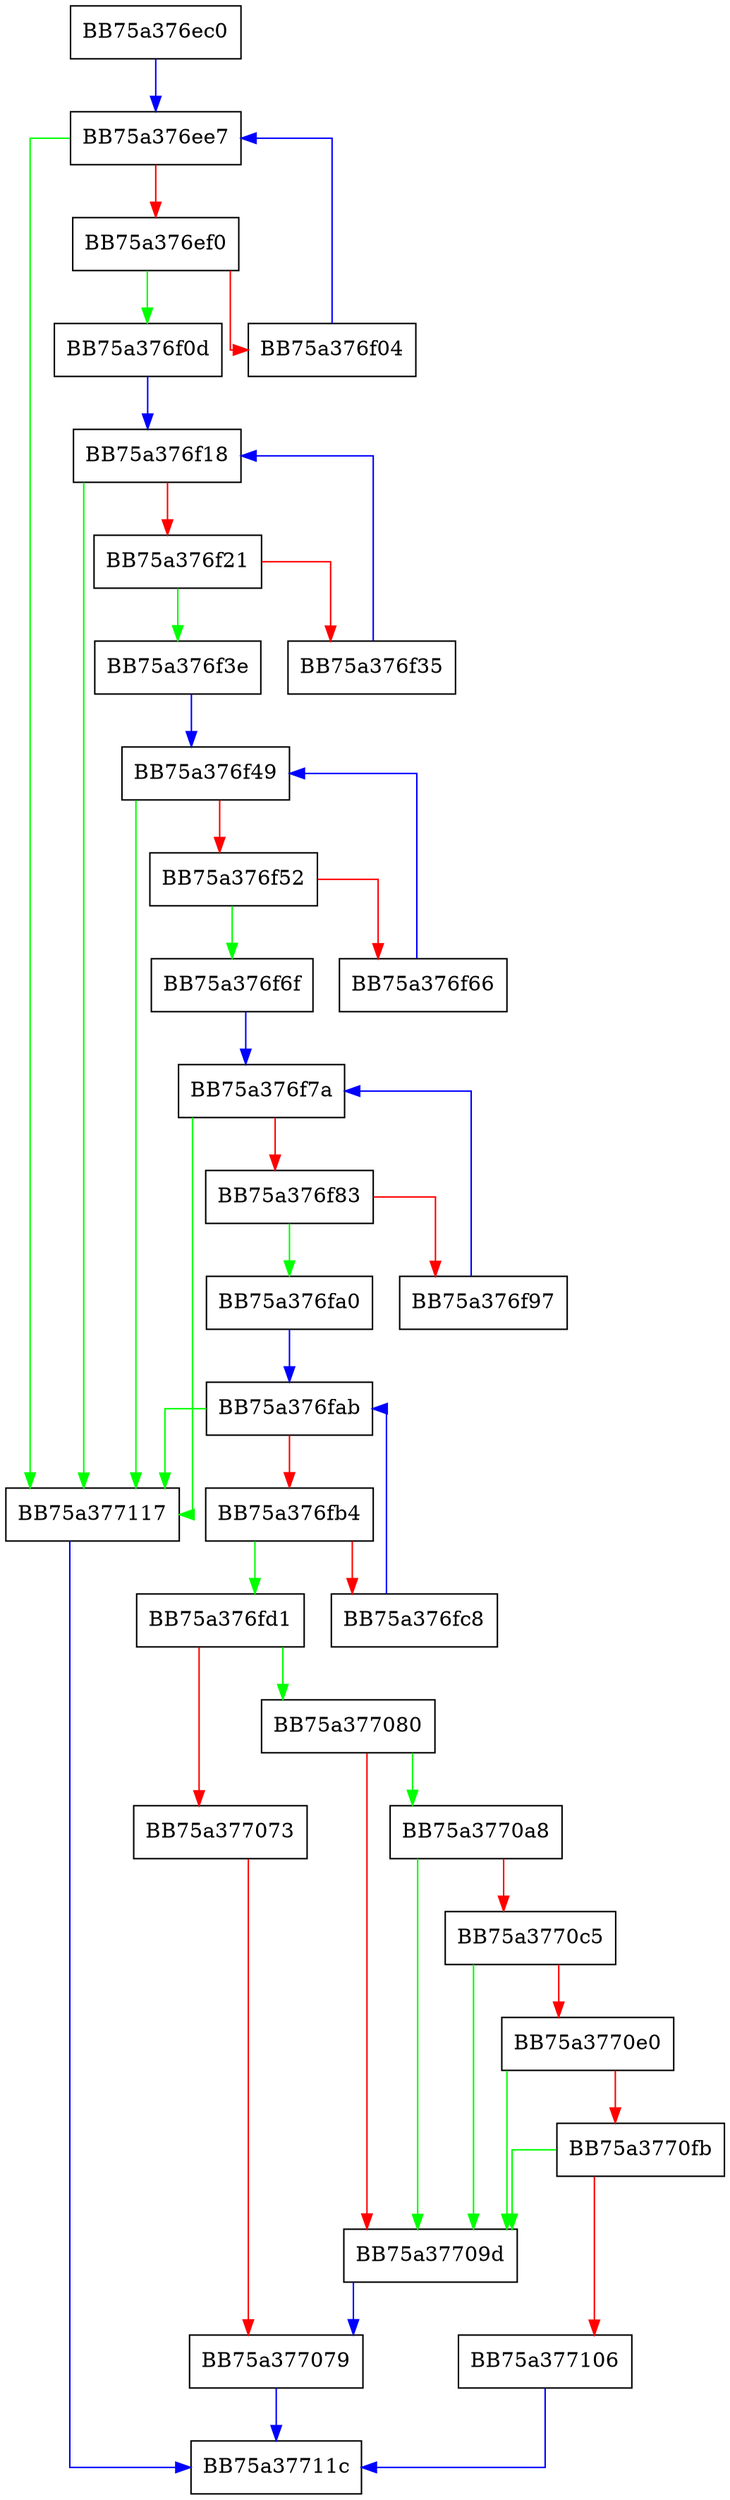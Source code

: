 digraph kcrce_init_module {
  node [shape="box"];
  graph [splines=ortho];
  BB75a376ec0 -> BB75a376ee7 [color="blue"];
  BB75a376ee7 -> BB75a377117 [color="green"];
  BB75a376ee7 -> BB75a376ef0 [color="red"];
  BB75a376ef0 -> BB75a376f0d [color="green"];
  BB75a376ef0 -> BB75a376f04 [color="red"];
  BB75a376f04 -> BB75a376ee7 [color="blue"];
  BB75a376f0d -> BB75a376f18 [color="blue"];
  BB75a376f18 -> BB75a377117 [color="green"];
  BB75a376f18 -> BB75a376f21 [color="red"];
  BB75a376f21 -> BB75a376f3e [color="green"];
  BB75a376f21 -> BB75a376f35 [color="red"];
  BB75a376f35 -> BB75a376f18 [color="blue"];
  BB75a376f3e -> BB75a376f49 [color="blue"];
  BB75a376f49 -> BB75a377117 [color="green"];
  BB75a376f49 -> BB75a376f52 [color="red"];
  BB75a376f52 -> BB75a376f6f [color="green"];
  BB75a376f52 -> BB75a376f66 [color="red"];
  BB75a376f66 -> BB75a376f49 [color="blue"];
  BB75a376f6f -> BB75a376f7a [color="blue"];
  BB75a376f7a -> BB75a377117 [color="green"];
  BB75a376f7a -> BB75a376f83 [color="red"];
  BB75a376f83 -> BB75a376fa0 [color="green"];
  BB75a376f83 -> BB75a376f97 [color="red"];
  BB75a376f97 -> BB75a376f7a [color="blue"];
  BB75a376fa0 -> BB75a376fab [color="blue"];
  BB75a376fab -> BB75a377117 [color="green"];
  BB75a376fab -> BB75a376fb4 [color="red"];
  BB75a376fb4 -> BB75a376fd1 [color="green"];
  BB75a376fb4 -> BB75a376fc8 [color="red"];
  BB75a376fc8 -> BB75a376fab [color="blue"];
  BB75a376fd1 -> BB75a377080 [color="green"];
  BB75a376fd1 -> BB75a377073 [color="red"];
  BB75a377073 -> BB75a377079 [color="red"];
  BB75a377079 -> BB75a37711c [color="blue"];
  BB75a377080 -> BB75a3770a8 [color="green"];
  BB75a377080 -> BB75a37709d [color="red"];
  BB75a37709d -> BB75a377079 [color="blue"];
  BB75a3770a8 -> BB75a37709d [color="green"];
  BB75a3770a8 -> BB75a3770c5 [color="red"];
  BB75a3770c5 -> BB75a37709d [color="green"];
  BB75a3770c5 -> BB75a3770e0 [color="red"];
  BB75a3770e0 -> BB75a37709d [color="green"];
  BB75a3770e0 -> BB75a3770fb [color="red"];
  BB75a3770fb -> BB75a37709d [color="green"];
  BB75a3770fb -> BB75a377106 [color="red"];
  BB75a377106 -> BB75a37711c [color="blue"];
  BB75a377117 -> BB75a37711c [color="blue"];
}